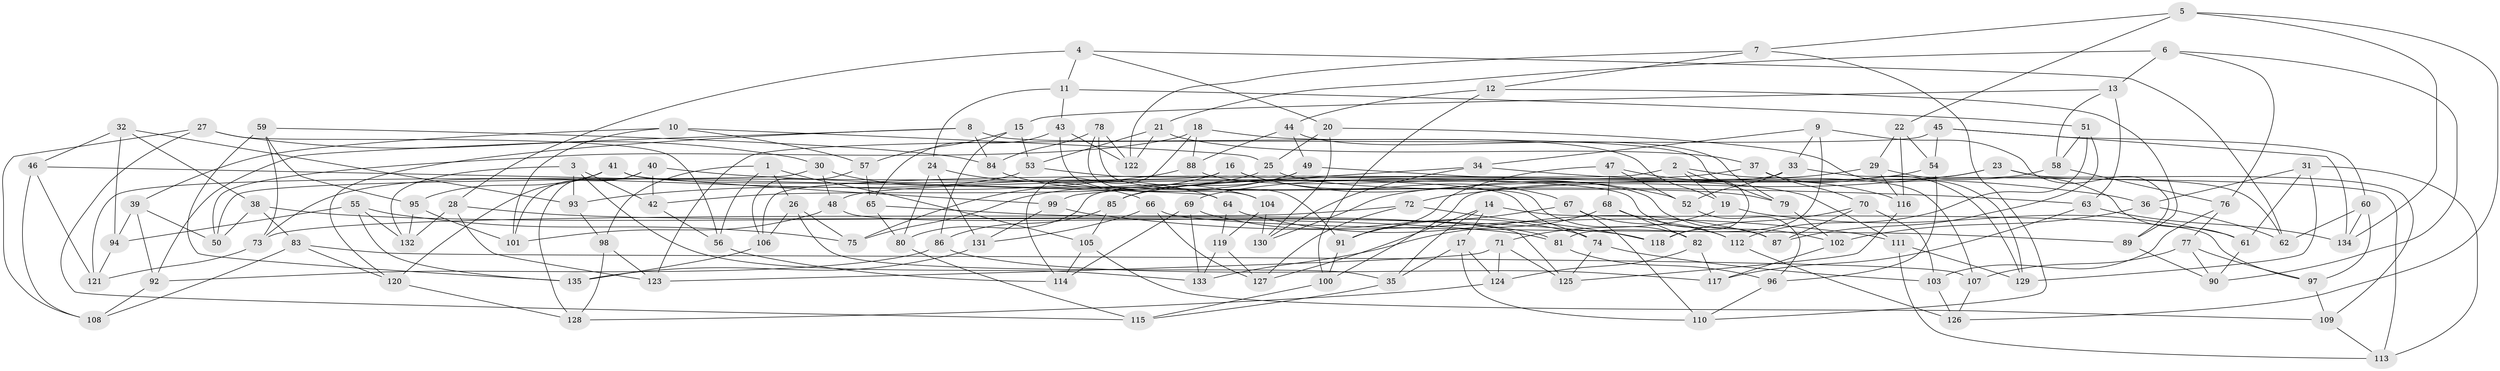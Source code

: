 // Generated by graph-tools (version 1.1) at 2025/50/03/09/25 03:50:48]
// undirected, 135 vertices, 270 edges
graph export_dot {
graph [start="1"]
  node [color=gray90,style=filled];
  1;
  2;
  3;
  4;
  5;
  6;
  7;
  8;
  9;
  10;
  11;
  12;
  13;
  14;
  15;
  16;
  17;
  18;
  19;
  20;
  21;
  22;
  23;
  24;
  25;
  26;
  27;
  28;
  29;
  30;
  31;
  32;
  33;
  34;
  35;
  36;
  37;
  38;
  39;
  40;
  41;
  42;
  43;
  44;
  45;
  46;
  47;
  48;
  49;
  50;
  51;
  52;
  53;
  54;
  55;
  56;
  57;
  58;
  59;
  60;
  61;
  62;
  63;
  64;
  65;
  66;
  67;
  68;
  69;
  70;
  71;
  72;
  73;
  74;
  75;
  76;
  77;
  78;
  79;
  80;
  81;
  82;
  83;
  84;
  85;
  86;
  87;
  88;
  89;
  90;
  91;
  92;
  93;
  94;
  95;
  96;
  97;
  98;
  99;
  100;
  101;
  102;
  103;
  104;
  105;
  106;
  107;
  108;
  109;
  110;
  111;
  112;
  113;
  114;
  115;
  116;
  117;
  118;
  119;
  120;
  121;
  122;
  123;
  124;
  125;
  126;
  127;
  128;
  129;
  130;
  131;
  132;
  133;
  134;
  135;
  1 -- 26;
  1 -- 98;
  1 -- 56;
  1 -- 105;
  2 -- 19;
  2 -- 107;
  2 -- 118;
  2 -- 106;
  3 -- 42;
  3 -- 93;
  3 -- 132;
  3 -- 133;
  4 -- 62;
  4 -- 11;
  4 -- 28;
  4 -- 20;
  5 -- 134;
  5 -- 7;
  5 -- 22;
  5 -- 126;
  6 -- 21;
  6 -- 90;
  6 -- 76;
  6 -- 13;
  7 -- 110;
  7 -- 12;
  7 -- 122;
  8 -- 120;
  8 -- 79;
  8 -- 84;
  8 -- 92;
  9 -- 34;
  9 -- 33;
  9 -- 81;
  9 -- 89;
  10 -- 57;
  10 -- 25;
  10 -- 39;
  10 -- 101;
  11 -- 51;
  11 -- 43;
  11 -- 24;
  12 -- 100;
  12 -- 89;
  12 -- 44;
  13 -- 63;
  13 -- 15;
  13 -- 58;
  14 -- 97;
  14 -- 17;
  14 -- 35;
  14 -- 127;
  15 -- 53;
  15 -- 86;
  15 -- 57;
  16 -- 52;
  16 -- 75;
  16 -- 67;
  16 -- 121;
  17 -- 35;
  17 -- 124;
  17 -- 110;
  18 -- 114;
  18 -- 19;
  18 -- 88;
  18 -- 50;
  19 -- 61;
  19 -- 71;
  20 -- 130;
  20 -- 129;
  20 -- 25;
  21 -- 53;
  21 -- 122;
  21 -- 37;
  22 -- 116;
  22 -- 54;
  22 -- 29;
  23 -- 130;
  23 -- 72;
  23 -- 109;
  23 -- 62;
  24 -- 131;
  24 -- 80;
  24 -- 64;
  25 -- 79;
  25 -- 42;
  26 -- 35;
  26 -- 75;
  26 -- 106;
  27 -- 30;
  27 -- 115;
  27 -- 56;
  27 -- 108;
  28 -- 132;
  28 -- 123;
  28 -- 81;
  29 -- 61;
  29 -- 116;
  29 -- 85;
  30 -- 50;
  30 -- 48;
  30 -- 66;
  31 -- 61;
  31 -- 113;
  31 -- 129;
  31 -- 36;
  32 -- 93;
  32 -- 46;
  32 -- 38;
  32 -- 94;
  33 -- 80;
  33 -- 52;
  33 -- 113;
  34 -- 36;
  34 -- 130;
  34 -- 99;
  35 -- 115;
  36 -- 102;
  36 -- 62;
  37 -- 70;
  37 -- 48;
  37 -- 129;
  38 -- 118;
  38 -- 50;
  38 -- 83;
  39 -- 50;
  39 -- 92;
  39 -- 94;
  40 -- 42;
  40 -- 101;
  40 -- 128;
  40 -- 63;
  41 -- 99;
  41 -- 120;
  41 -- 74;
  41 -- 95;
  42 -- 56;
  43 -- 104;
  43 -- 122;
  43 -- 65;
  44 -- 79;
  44 -- 49;
  44 -- 88;
  45 -- 123;
  45 -- 134;
  45 -- 54;
  45 -- 60;
  46 -- 108;
  46 -- 64;
  46 -- 121;
  47 -- 68;
  47 -- 52;
  47 -- 116;
  47 -- 91;
  48 -- 125;
  48 -- 101;
  49 -- 111;
  49 -- 85;
  49 -- 75;
  51 -- 87;
  51 -- 58;
  51 -- 112;
  52 -- 96;
  53 -- 87;
  53 -- 73;
  54 -- 69;
  54 -- 96;
  55 -- 132;
  55 -- 75;
  55 -- 94;
  55 -- 135;
  56 -- 114;
  57 -- 106;
  57 -- 65;
  58 -- 76;
  58 -- 100;
  59 -- 95;
  59 -- 84;
  59 -- 73;
  59 -- 135;
  60 -- 97;
  60 -- 62;
  60 -- 134;
  61 -- 90;
  63 -- 134;
  63 -- 117;
  64 -- 87;
  64 -- 119;
  65 -- 80;
  65 -- 81;
  66 -- 89;
  66 -- 127;
  66 -- 131;
  67 -- 91;
  67 -- 110;
  67 -- 112;
  68 -- 133;
  68 -- 112;
  68 -- 82;
  69 -- 133;
  69 -- 114;
  69 -- 74;
  70 -- 118;
  70 -- 87;
  70 -- 103;
  71 -- 125;
  71 -- 124;
  71 -- 123;
  72 -- 73;
  72 -- 127;
  72 -- 118;
  73 -- 121;
  74 -- 103;
  74 -- 125;
  76 -- 103;
  76 -- 77;
  77 -- 107;
  77 -- 97;
  77 -- 90;
  78 -- 84;
  78 -- 91;
  78 -- 122;
  78 -- 82;
  79 -- 102;
  80 -- 115;
  81 -- 96;
  82 -- 124;
  82 -- 117;
  83 -- 120;
  83 -- 107;
  83 -- 108;
  84 -- 104;
  85 -- 105;
  85 -- 86;
  86 -- 92;
  86 -- 117;
  88 -- 102;
  88 -- 93;
  89 -- 90;
  91 -- 100;
  92 -- 108;
  93 -- 98;
  94 -- 121;
  95 -- 132;
  95 -- 101;
  96 -- 110;
  97 -- 109;
  98 -- 128;
  98 -- 123;
  99 -- 131;
  99 -- 111;
  100 -- 115;
  102 -- 117;
  103 -- 126;
  104 -- 130;
  104 -- 119;
  105 -- 114;
  105 -- 109;
  106 -- 135;
  107 -- 126;
  109 -- 113;
  111 -- 129;
  111 -- 113;
  112 -- 126;
  116 -- 125;
  119 -- 127;
  119 -- 133;
  120 -- 128;
  124 -- 128;
  131 -- 135;
}
